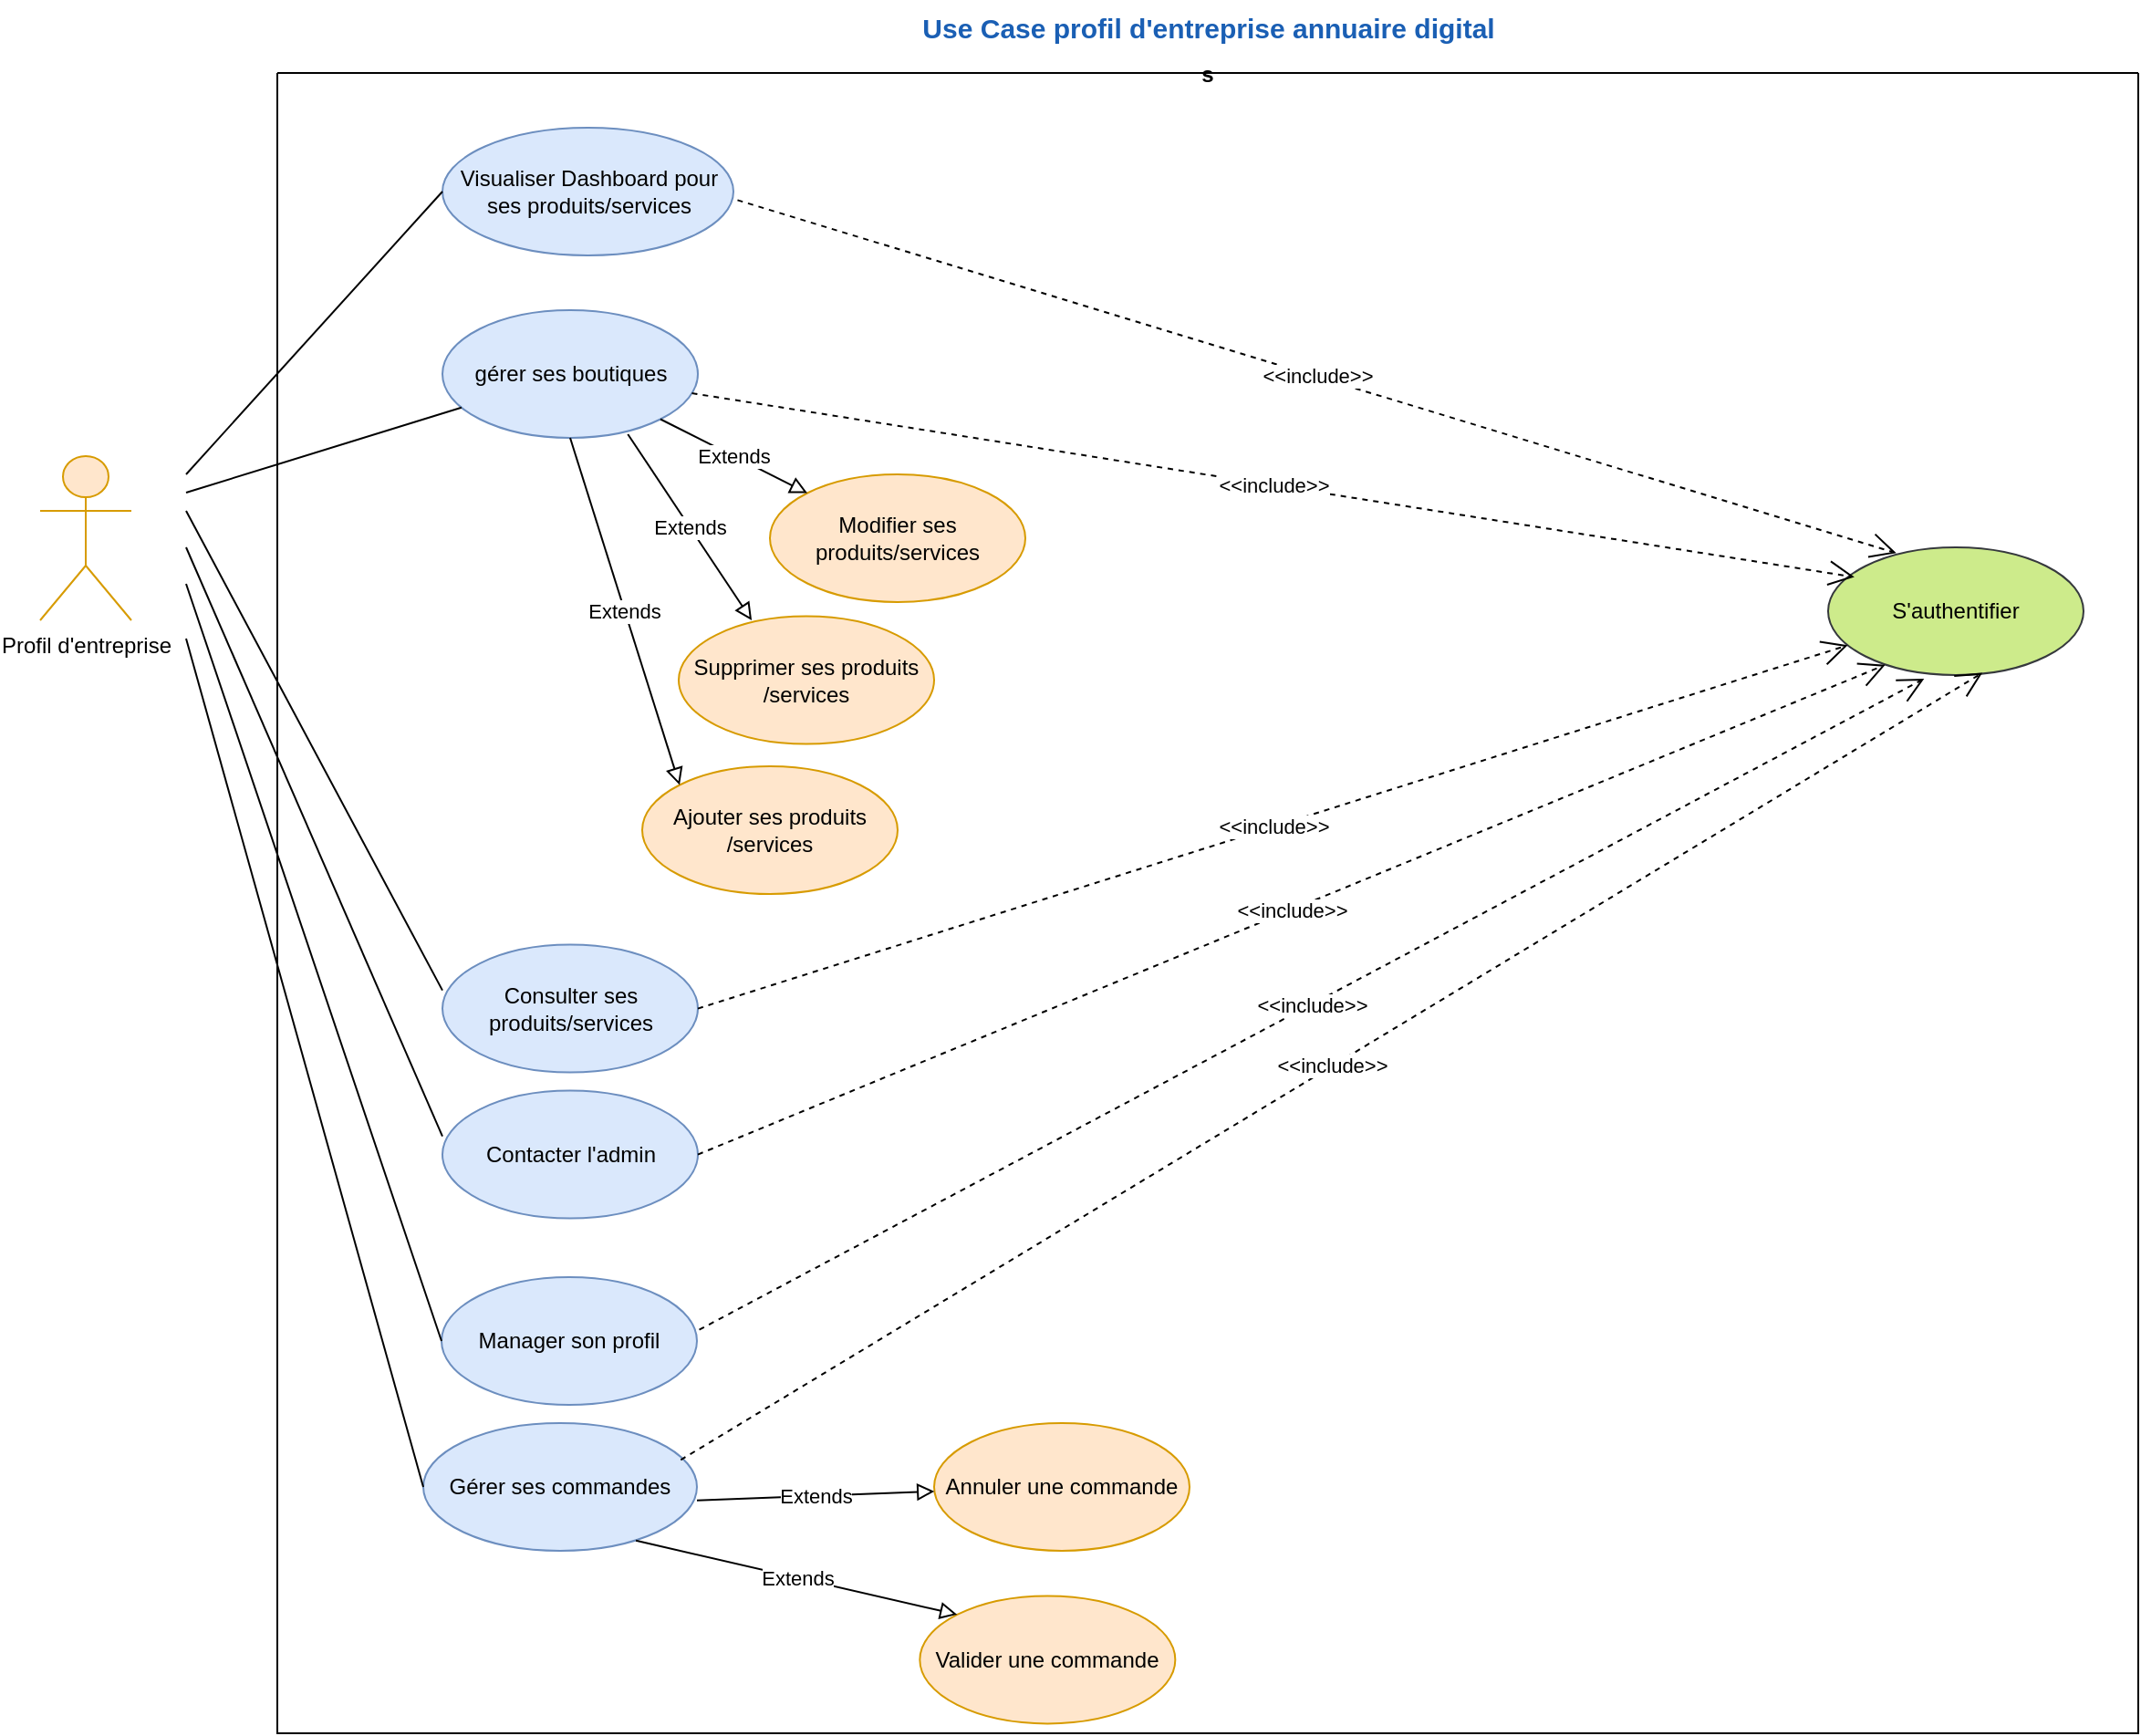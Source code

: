 <mxfile version="24.7.14">
  <diagram name="Page-1" id="Rq4Vgw_5d9vgPGQWiq_x">
    <mxGraphModel dx="1598" dy="1952" grid="1" gridSize="10" guides="1" tooltips="1" connect="1" arrows="1" fold="1" page="1" pageScale="1" pageWidth="850" pageHeight="1100" math="0" shadow="0">
      <root>
        <mxCell id="0" />
        <mxCell id="1" parent="0" />
        <mxCell id="fkFMP3JX3WEj0m_sH6AM-30" value="s" style="swimlane;startSize=0;" parent="1" vertex="1">
          <mxGeometry x="180" width="1020" height="910" as="geometry">
            <mxRectangle x="190" width="50" height="40" as="alternateBounds" />
          </mxGeometry>
        </mxCell>
        <mxCell id="fkFMP3JX3WEj0m_sH6AM-31" value="S&#39;authentifier" style="ellipse;whiteSpace=wrap;html=1;fillColor=#cdeb8b;strokeColor=#36393d;" parent="fkFMP3JX3WEj0m_sH6AM-30" vertex="1">
          <mxGeometry x="850" y="260" width="140" height="70" as="geometry" />
        </mxCell>
        <mxCell id="fkFMP3JX3WEj0m_sH6AM-35" value="gérer ses boutiques" style="ellipse;whiteSpace=wrap;html=1;fillColor=#dae8fc;strokeColor=#6c8ebf;" parent="fkFMP3JX3WEj0m_sH6AM-30" vertex="1">
          <mxGeometry x="90.5" y="130" width="140" height="70" as="geometry" />
        </mxCell>
        <mxCell id="fkFMP3JX3WEj0m_sH6AM-36" value="Modifier ses produits/services" style="ellipse;whiteSpace=wrap;html=1;fillColor=#ffe6cc;strokeColor=#d79b00;" parent="fkFMP3JX3WEj0m_sH6AM-30" vertex="1">
          <mxGeometry x="270" y="220" width="140" height="70" as="geometry" />
        </mxCell>
        <mxCell id="fkFMP3JX3WEj0m_sH6AM-38" value="&lt;div&gt;Supprimer ses produits&lt;/div&gt;/services" style="ellipse;whiteSpace=wrap;html=1;fillColor=#ffe6cc;strokeColor=#d79b00;" parent="fkFMP3JX3WEj0m_sH6AM-30" vertex="1">
          <mxGeometry x="220" y="297.8" width="140" height="70" as="geometry" />
        </mxCell>
        <mxCell id="fkFMP3JX3WEj0m_sH6AM-42" value="Consulter ses produits/services" style="ellipse;whiteSpace=wrap;html=1;fillColor=#dae8fc;strokeColor=#6c8ebf;" parent="fkFMP3JX3WEj0m_sH6AM-30" vertex="1">
          <mxGeometry x="90.5" y="477.79" width="140" height="70" as="geometry" />
        </mxCell>
        <mxCell id="fkFMP3JX3WEj0m_sH6AM-43" value="Contacter l&#39;admin" style="ellipse;whiteSpace=wrap;html=1;fillColor=#dae8fc;strokeColor=#6c8ebf;" parent="fkFMP3JX3WEj0m_sH6AM-30" vertex="1">
          <mxGeometry x="90.5" y="557.79" width="140" height="70" as="geometry" />
        </mxCell>
        <mxCell id="fkFMP3JX3WEj0m_sH6AM-44" value="" style="endArrow=none;html=1;rounded=0;entryX=0;entryY=0.5;entryDx=0;entryDy=0;" parent="fkFMP3JX3WEj0m_sH6AM-30" edge="1">
          <mxGeometry relative="1" as="geometry">
            <mxPoint x="-50" y="240" as="sourcePoint" />
            <mxPoint x="90.5" y="502.8" as="targetPoint" />
          </mxGeometry>
        </mxCell>
        <mxCell id="fkFMP3JX3WEj0m_sH6AM-45" value="" style="endArrow=none;html=1;rounded=0;entryX=0;entryY=0.5;entryDx=0;entryDy=0;" parent="fkFMP3JX3WEj0m_sH6AM-30" edge="1">
          <mxGeometry relative="1" as="geometry">
            <mxPoint x="-50" y="260" as="sourcePoint" />
            <mxPoint x="90.5" y="582.8" as="targetPoint" />
          </mxGeometry>
        </mxCell>
        <mxCell id="fkFMP3JX3WEj0m_sH6AM-115" value="&amp;lt;&amp;lt;include&amp;gt;&amp;gt;" style="endArrow=open;endSize=12;dashed=1;html=1;rounded=0;entryX=0.103;entryY=0.233;entryDx=0;entryDy=0;entryPerimeter=0;" parent="fkFMP3JX3WEj0m_sH6AM-30" source="fkFMP3JX3WEj0m_sH6AM-35" target="fkFMP3JX3WEj0m_sH6AM-31" edge="1">
          <mxGeometry width="160" relative="1" as="geometry">
            <mxPoint x="270" y="182" as="sourcePoint" />
            <mxPoint x="435" y="150" as="targetPoint" />
          </mxGeometry>
        </mxCell>
        <mxCell id="PQB2T6UrnItoZjkJQsqc-3" value="&amp;lt;&amp;lt;include&amp;gt;&amp;gt;" style="endArrow=open;endSize=12;dashed=1;html=1;rounded=0;exitX=1;exitY=0.5;exitDx=0;exitDy=0;entryX=0.224;entryY=0.92;entryDx=0;entryDy=0;entryPerimeter=0;" parent="fkFMP3JX3WEj0m_sH6AM-30" source="fkFMP3JX3WEj0m_sH6AM-43" target="fkFMP3JX3WEj0m_sH6AM-31" edge="1">
          <mxGeometry width="160" relative="1" as="geometry">
            <mxPoint x="240" y="808" as="sourcePoint" />
            <mxPoint x="490" y="227" as="targetPoint" />
          </mxGeometry>
        </mxCell>
        <mxCell id="fkFMP3JX3WEj0m_sH6AM-56" value="" style="endArrow=none;html=1;rounded=0;" parent="fkFMP3JX3WEj0m_sH6AM-30" target="fkFMP3JX3WEj0m_sH6AM-35" edge="1">
          <mxGeometry relative="1" as="geometry">
            <mxPoint x="-50" y="230" as="sourcePoint" />
            <mxPoint x="118" y="118" as="targetPoint" />
          </mxGeometry>
        </mxCell>
        <mxCell id="fkFMP3JX3WEj0m_sH6AM-58" value="&amp;lt;&amp;lt;include&amp;gt;&amp;gt;" style="endArrow=open;endSize=12;dashed=1;html=1;rounded=0;exitX=1;exitY=0.5;exitDx=0;exitDy=0;" parent="fkFMP3JX3WEj0m_sH6AM-30" source="fkFMP3JX3WEj0m_sH6AM-42" target="fkFMP3JX3WEj0m_sH6AM-31" edge="1">
          <mxGeometry width="160" relative="1" as="geometry">
            <mxPoint x="241" y="573" as="sourcePoint" />
            <mxPoint x="450" y="228" as="targetPoint" />
          </mxGeometry>
        </mxCell>
        <mxCell id="fkFMP3JX3WEj0m_sH6AM-60" value="Manager son profil" style="ellipse;whiteSpace=wrap;html=1;fillColor=#dae8fc;strokeColor=#6c8ebf;" parent="fkFMP3JX3WEj0m_sH6AM-30" vertex="1">
          <mxGeometry x="90" y="660" width="140" height="70" as="geometry" />
        </mxCell>
        <mxCell id="fkFMP3JX3WEj0m_sH6AM-62" value="" style="endArrow=none;html=1;rounded=0;entryX=0;entryY=0.5;entryDx=0;entryDy=0;" parent="fkFMP3JX3WEj0m_sH6AM-30" target="fkFMP3JX3WEj0m_sH6AM-60" edge="1">
          <mxGeometry relative="1" as="geometry">
            <mxPoint x="-50" y="280" as="sourcePoint" />
            <mxPoint x="100" y="615.01" as="targetPoint" />
          </mxGeometry>
        </mxCell>
        <mxCell id="PQB2T6UrnItoZjkJQsqc-1" value="Gérer ses commandes" style="ellipse;whiteSpace=wrap;html=1;fillColor=#dae8fc;strokeColor=#6c8ebf;" parent="fkFMP3JX3WEj0m_sH6AM-30" vertex="1">
          <mxGeometry x="80" y="740" width="150" height="70" as="geometry" />
        </mxCell>
        <mxCell id="PQB2T6UrnItoZjkJQsqc-2" value="&amp;lt;&amp;lt;include&amp;gt;&amp;gt;" style="endArrow=open;endSize=12;dashed=1;html=1;rounded=0;exitX=0.941;exitY=0.288;exitDx=0;exitDy=0;exitPerimeter=0;entryX=0.604;entryY=0.983;entryDx=0;entryDy=0;entryPerimeter=0;" parent="fkFMP3JX3WEj0m_sH6AM-30" source="PQB2T6UrnItoZjkJQsqc-1" target="fkFMP3JX3WEj0m_sH6AM-31" edge="1">
          <mxGeometry width="160" relative="1" as="geometry">
            <mxPoint x="240" y="748.01" as="sourcePoint" />
            <mxPoint x="516" y="150" as="targetPoint" />
          </mxGeometry>
        </mxCell>
        <mxCell id="PQB2T6UrnItoZjkJQsqc-5" value="&amp;lt;&amp;lt;include&amp;gt;&amp;gt;" style="endArrow=open;endSize=12;dashed=1;html=1;rounded=0;exitX=1.009;exitY=0.412;exitDx=0;exitDy=0;exitPerimeter=0;entryX=0.376;entryY=1.029;entryDx=0;entryDy=0;entryPerimeter=0;" parent="fkFMP3JX3WEj0m_sH6AM-30" source="fkFMP3JX3WEj0m_sH6AM-60" target="fkFMP3JX3WEj0m_sH6AM-31" edge="1">
          <mxGeometry width="160" relative="1" as="geometry">
            <mxPoint x="240" y="748.01" as="sourcePoint" />
            <mxPoint x="505" y="168.01" as="targetPoint" />
          </mxGeometry>
        </mxCell>
        <mxCell id="PQB2T6UrnItoZjkJQsqc-6" value="" style="endArrow=none;html=1;rounded=0;entryX=0;entryY=0.5;entryDx=0;entryDy=0;" parent="fkFMP3JX3WEj0m_sH6AM-30" target="PQB2T6UrnItoZjkJQsqc-1" edge="1">
          <mxGeometry relative="1" as="geometry">
            <mxPoint x="-50" y="310" as="sourcePoint" />
            <mxPoint x="90" y="775.01" as="targetPoint" />
          </mxGeometry>
        </mxCell>
        <mxCell id="-5SM4cea8TO8nDbN8u2m-2" value="Visualiser Dashboard pour ses produits/services" style="ellipse;whiteSpace=wrap;html=1;fillColor=#dae8fc;strokeColor=#6c8ebf;" parent="fkFMP3JX3WEj0m_sH6AM-30" vertex="1">
          <mxGeometry x="90.5" y="30" width="159.5" height="70" as="geometry" />
        </mxCell>
        <mxCell id="-5SM4cea8TO8nDbN8u2m-3" value="" style="endArrow=none;html=1;rounded=0;entryX=0;entryY=0.5;entryDx=0;entryDy=0;" parent="fkFMP3JX3WEj0m_sH6AM-30" target="-5SM4cea8TO8nDbN8u2m-2" edge="1">
          <mxGeometry relative="1" as="geometry">
            <mxPoint x="-50" y="220" as="sourcePoint" />
            <mxPoint x="101" y="153" as="targetPoint" />
          </mxGeometry>
        </mxCell>
        <mxCell id="-5SM4cea8TO8nDbN8u2m-4" value="&amp;lt;&amp;lt;include&amp;gt;&amp;gt;" style="endArrow=open;endSize=12;dashed=1;html=1;rounded=0;entryX=0.267;entryY=0.045;entryDx=0;entryDy=0;entryPerimeter=0;exitX=1.014;exitY=0.567;exitDx=0;exitDy=0;exitPerimeter=0;" parent="fkFMP3JX3WEj0m_sH6AM-30" source="-5SM4cea8TO8nDbN8u2m-2" target="fkFMP3JX3WEj0m_sH6AM-31" edge="1">
          <mxGeometry width="160" relative="1" as="geometry">
            <mxPoint x="230.5" y="70" as="sourcePoint" />
            <mxPoint x="391.5" y="80" as="targetPoint" />
          </mxGeometry>
        </mxCell>
        <mxCell id="vsgUWdpEm3JgZM0_a5wR-48" value="Extends" style="endArrow=block;endSize=7;endFill=0;html=1;rounded=0;entryX=0;entryY=0;entryDx=0;entryDy=0;" parent="fkFMP3JX3WEj0m_sH6AM-30" source="fkFMP3JX3WEj0m_sH6AM-35" target="fkFMP3JX3WEj0m_sH6AM-36" edge="1">
          <mxGeometry width="160" relative="1" as="geometry">
            <mxPoint x="255" y="130" as="sourcePoint" />
            <mxPoint x="415" y="130" as="targetPoint" />
          </mxGeometry>
        </mxCell>
        <mxCell id="vsgUWdpEm3JgZM0_a5wR-50" value="Extends" style="endArrow=block;endSize=7;endFill=0;html=1;rounded=0;entryX=0.286;entryY=0.031;entryDx=0;entryDy=0;entryPerimeter=0;exitX=0.726;exitY=0.971;exitDx=0;exitDy=0;exitPerimeter=0;" parent="fkFMP3JX3WEj0m_sH6AM-30" source="fkFMP3JX3WEj0m_sH6AM-35" target="fkFMP3JX3WEj0m_sH6AM-38" edge="1">
          <mxGeometry width="160" relative="1" as="geometry">
            <mxPoint x="169" y="210" as="sourcePoint" />
            <mxPoint x="250" y="250" as="targetPoint" />
          </mxGeometry>
        </mxCell>
        <mxCell id="vsgUWdpEm3JgZM0_a5wR-51" value="&lt;div&gt;Ajouter ses produits&lt;/div&gt;/services" style="ellipse;whiteSpace=wrap;html=1;fillColor=#ffe6cc;strokeColor=#d79b00;" parent="fkFMP3JX3WEj0m_sH6AM-30" vertex="1">
          <mxGeometry x="200" y="380" width="140" height="70" as="geometry" />
        </mxCell>
        <mxCell id="vsgUWdpEm3JgZM0_a5wR-52" value="Extends" style="endArrow=block;endSize=7;endFill=0;html=1;rounded=0;entryX=0;entryY=0;entryDx=0;entryDy=0;exitX=0.5;exitY=1;exitDx=0;exitDy=0;" parent="fkFMP3JX3WEj0m_sH6AM-30" source="fkFMP3JX3WEj0m_sH6AM-35" target="vsgUWdpEm3JgZM0_a5wR-51" edge="1">
          <mxGeometry width="160" relative="1" as="geometry">
            <mxPoint x="202" y="208" as="sourcePoint" />
            <mxPoint x="270" y="310" as="targetPoint" />
          </mxGeometry>
        </mxCell>
        <mxCell id="vsgUWdpEm3JgZM0_a5wR-53" value="&lt;div&gt;Valider une commande&lt;/div&gt;" style="ellipse;whiteSpace=wrap;html=1;fillColor=#ffe6cc;strokeColor=#d79b00;" parent="fkFMP3JX3WEj0m_sH6AM-30" vertex="1">
          <mxGeometry x="352.17" y="834.69" width="140" height="70" as="geometry" />
        </mxCell>
        <mxCell id="vsgUWdpEm3JgZM0_a5wR-54" value="Extends" style="endArrow=block;endSize=7;endFill=0;html=1;rounded=0;entryX=0;entryY=0;entryDx=0;entryDy=0;exitX=0.777;exitY=0.92;exitDx=0;exitDy=0;exitPerimeter=0;" parent="fkFMP3JX3WEj0m_sH6AM-30" source="PQB2T6UrnItoZjkJQsqc-1" target="vsgUWdpEm3JgZM0_a5wR-53" edge="1">
          <mxGeometry width="160" relative="1" as="geometry">
            <mxPoint x="187.82" y="770" as="sourcePoint" />
            <mxPoint x="422.17" y="764.69" as="targetPoint" />
          </mxGeometry>
        </mxCell>
        <mxCell id="vsgUWdpEm3JgZM0_a5wR-55" value="&lt;div&gt;Annuler une commande&lt;/div&gt;" style="ellipse;whiteSpace=wrap;html=1;fillColor=#ffe6cc;strokeColor=#d79b00;" parent="fkFMP3JX3WEj0m_sH6AM-30" vertex="1">
          <mxGeometry x="360.0" y="740" width="140" height="70" as="geometry" />
        </mxCell>
        <mxCell id="vsgUWdpEm3JgZM0_a5wR-56" value="Extends" style="endArrow=block;endSize=7;endFill=0;html=1;rounded=0;exitX=1;exitY=0.605;exitDx=0;exitDy=0;exitPerimeter=0;" parent="fkFMP3JX3WEj0m_sH6AM-30" source="PQB2T6UrnItoZjkJQsqc-1" target="vsgUWdpEm3JgZM0_a5wR-55" edge="1">
          <mxGeometry width="160" relative="1" as="geometry">
            <mxPoint x="220" y="790" as="sourcePoint" />
            <mxPoint x="403" y="825" as="targetPoint" />
          </mxGeometry>
        </mxCell>
        <mxCell id="fkFMP3JX3WEj0m_sH6AM-51" value="&lt;b&gt;&lt;font style=&quot;font-size: 15px;&quot; color=&quot;#1a5fb4&quot;&gt;Use Case profil d&#39;entreprise annuaire digital&lt;br&gt;&lt;/font&gt;&lt;/b&gt;" style="text;html=1;align=center;verticalAlign=middle;resizable=0;points=[];autosize=1;strokeColor=none;fillColor=none;" parent="fkFMP3JX3WEj0m_sH6AM-30" vertex="1">
          <mxGeometry x="340" y="-40" width="340" height="30" as="geometry" />
        </mxCell>
        <mxCell id="fkFMP3JX3WEj0m_sH6AM-28" value="Profil d&#39;entreprise" style="shape=umlActor;verticalLabelPosition=bottom;verticalAlign=top;html=1;outlineConnect=0;fillColor=#ffe6cc;strokeColor=#d79b00;" parent="fkFMP3JX3WEj0m_sH6AM-30" vertex="1">
          <mxGeometry x="-130" y="210" width="50" height="90" as="geometry" />
        </mxCell>
      </root>
    </mxGraphModel>
  </diagram>
</mxfile>
